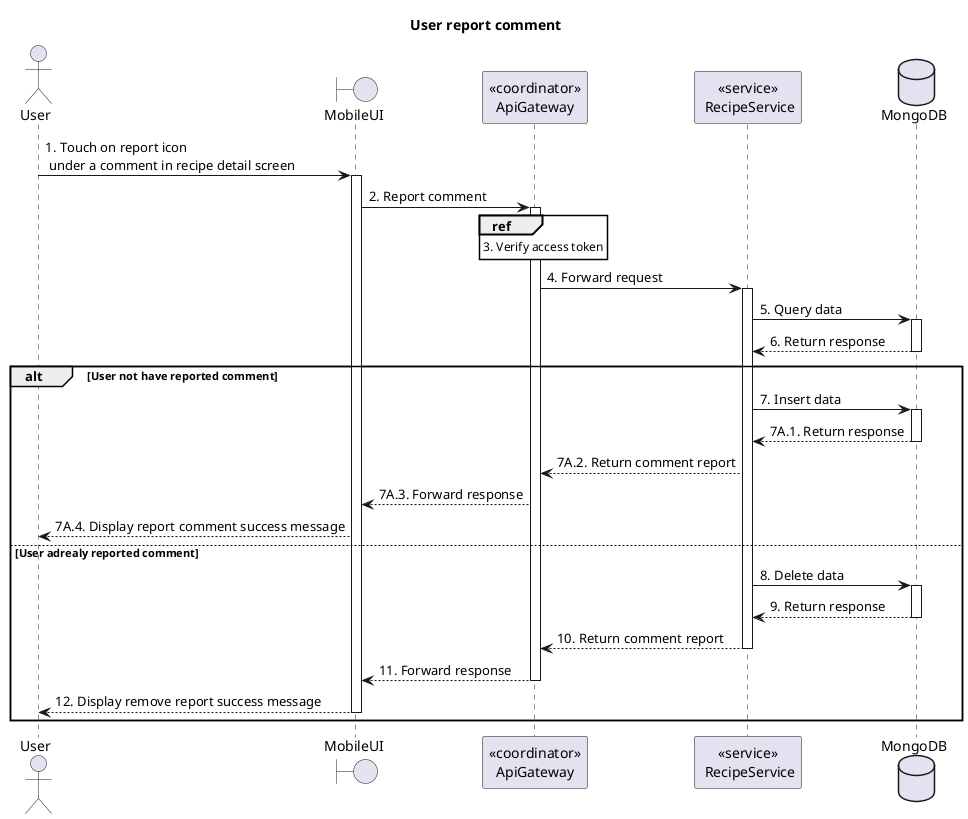 @startuml Sequence
title "User report comment"
<style>
  sequenceDiagram {
    reference {
      BackGroundColor white
    }
}
</style>

actor User
boundary MobileUI
participant "<<coordinator>>\nApiGateway" as ApiGateway
participant "<<service>>\n RecipeService" as RecipeService
database MongoDB

User -> MobileUI++: 1. Touch on report icon \n under a comment in recipe detail screen

MobileUI -> ApiGateway++: 2. Report comment

ref over ApiGateway: 3. Verify access token

ApiGateway -> RecipeService++: 4. Forward request

database MongoDB
RecipeService -> MongoDB++: 5. Query data
RecipeService <-- MongoDB--: 6. Return response
alt User not have reported comment
  RecipeService -> MongoDB++: 7. Insert data
  RecipeService <-- MongoDB--: 7A.1. Return response
  ApiGateway <-- RecipeService: 7A.2. Return comment report
  MobileUI <-- ApiGateway: 7A.3. Forward response
  User <-- MobileUI: 7A.4. Display report comment success message
else User adrealy reported comment
  RecipeService -> MongoDB++: 8. Delete data
  RecipeService <-- MongoDB--: 9. Return response
  ApiGateway <-- RecipeService--: 10. Return comment report
  MobileUI <-- ApiGateway--: 11. Forward response
  User <-- MobileUI--: 12. Display remove report success message
end alt
@enduml
